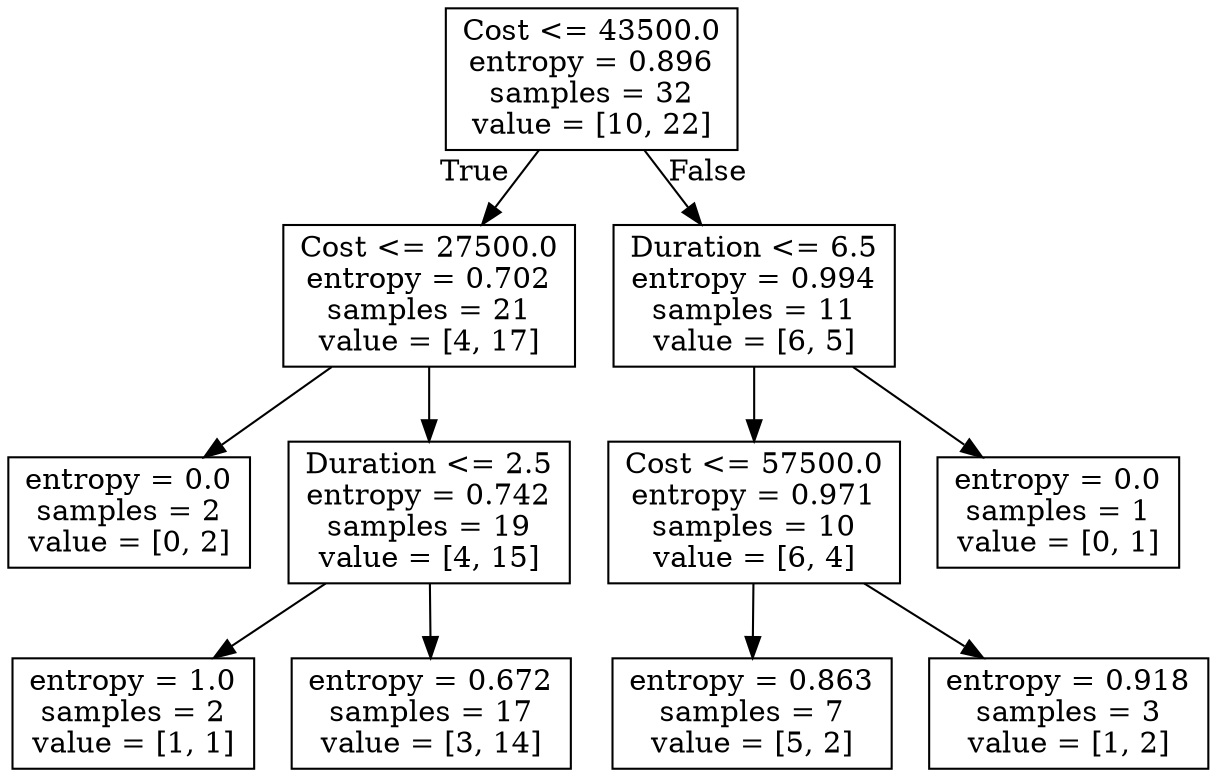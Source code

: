 digraph Tree {
node [shape=box] ;
0 [label="Cost <= 43500.0\nentropy = 0.896\nsamples = 32\nvalue = [10, 22]"] ;
1 [label="Cost <= 27500.0\nentropy = 0.702\nsamples = 21\nvalue = [4, 17]"] ;
0 -> 1 [labeldistance=2.5, labelangle=45, headlabel="True"] ;
2 [label="entropy = 0.0\nsamples = 2\nvalue = [0, 2]"] ;
1 -> 2 ;
3 [label="Duration <= 2.5\nentropy = 0.742\nsamples = 19\nvalue = [4, 15]"] ;
1 -> 3 ;
4 [label="entropy = 1.0\nsamples = 2\nvalue = [1, 1]"] ;
3 -> 4 ;
5 [label="entropy = 0.672\nsamples = 17\nvalue = [3, 14]"] ;
3 -> 5 ;
6 [label="Duration <= 6.5\nentropy = 0.994\nsamples = 11\nvalue = [6, 5]"] ;
0 -> 6 [labeldistance=2.5, labelangle=-45, headlabel="False"] ;
7 [label="Cost <= 57500.0\nentropy = 0.971\nsamples = 10\nvalue = [6, 4]"] ;
6 -> 7 ;
8 [label="entropy = 0.863\nsamples = 7\nvalue = [5, 2]"] ;
7 -> 8 ;
9 [label="entropy = 0.918\nsamples = 3\nvalue = [1, 2]"] ;
7 -> 9 ;
10 [label="entropy = 0.0\nsamples = 1\nvalue = [0, 1]"] ;
6 -> 10 ;
}
